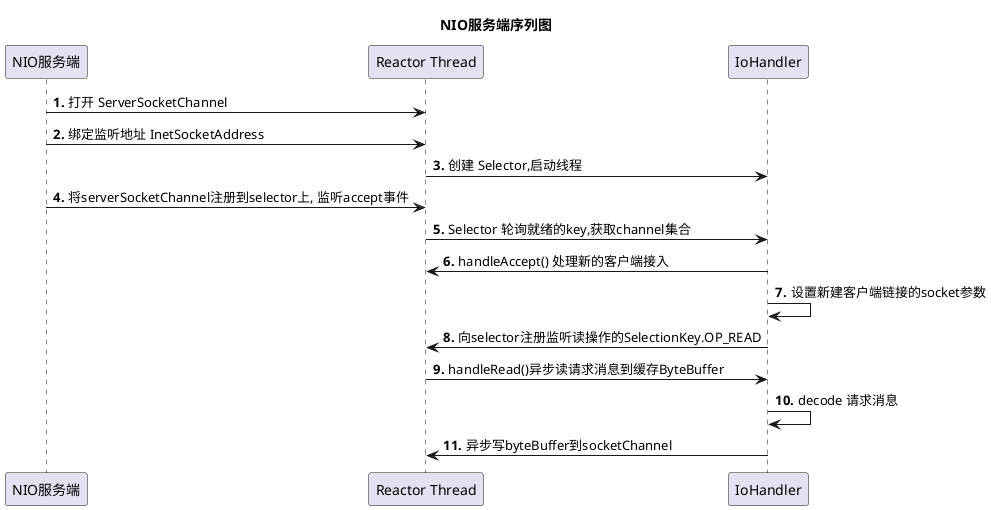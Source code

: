 @startuml
title NIO服务端序列图
autonumber "<b>0."

participant "NIO服务端" as nio_server

participant "Reactor Thread" as reactorThread

participant "IoHandler" as ioHandler



nio_server->reactorThread: 打开 ServerSocketChannel

nio_server->reactorThread: 绑定监听地址 InetSocketAddress

reactorThread-> ioHandler: 创建 Selector,启动线程

nio_server->reactorThread: 将serverSocketChannel注册到selector上, 监听accept事件

reactorThread->ioHandler: Selector 轮询就绪的key,获取channel集合

ioHandler-> reactorThread: handleAccept() 处理新的客户端接入

ioHandler->ioHandler: 设置新建客户端链接的socket参数

ioHandler->reactorThread: 向selector注册监听读操作的SelectionKey.OP_READ

reactorThread->ioHandler: handleRead()异步读请求消息到缓存ByteBuffer

ioHandler->ioHandler: decode 请求消息

ioHandler->reactorThread:  异步写byteBuffer到socketChannel


@enduml
